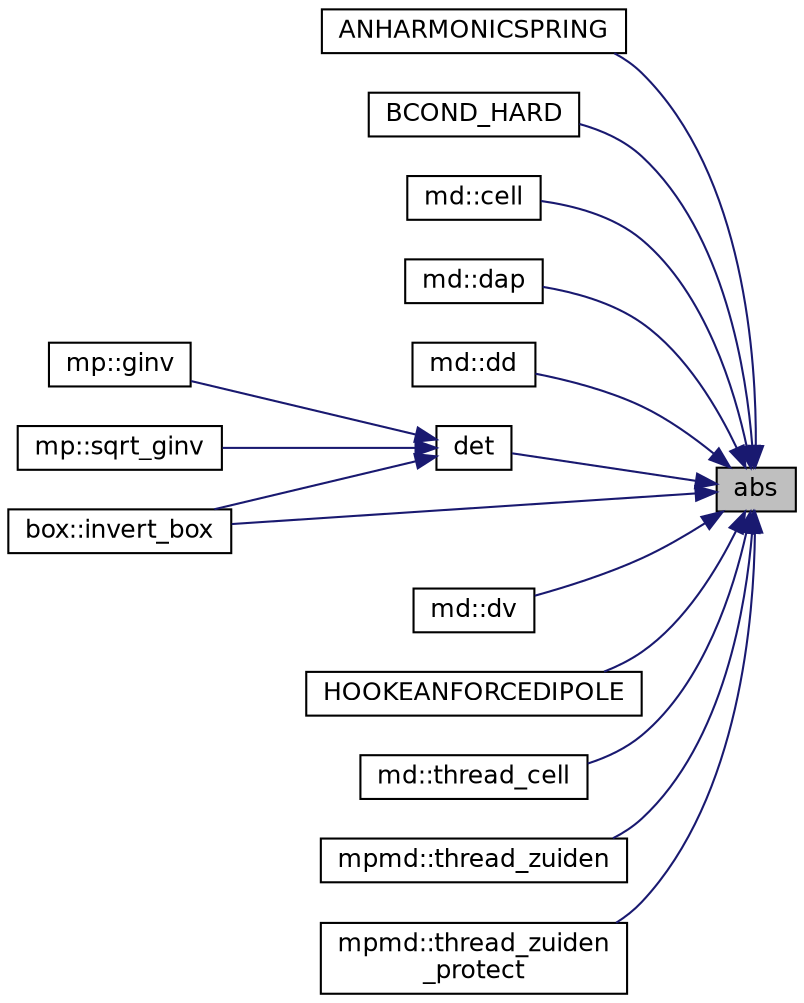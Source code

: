 digraph "abs"
{
 // INTERACTIVE_SVG=YES
 // LATEX_PDF_SIZE
  bgcolor="transparent";
  edge [fontname="Helvetica",fontsize="12",labelfontname="Helvetica",labelfontsize="12"];
  node [fontname="Helvetica",fontsize="12",shape=record];
  rankdir="RL";
  Node1 [label="abs",height=0.2,width=0.4,color="black", fillcolor="grey75", style="filled", fontcolor="black",tooltip=" "];
  Node1 -> Node2 [dir="back",color="midnightblue",fontsize="12",style="solid",fontname="Helvetica"];
  Node2 [label="ANHARMONICSPRING",height=0.2,width=0.4,color="black",URL="$libmd_8h_a3bc06782c0bafd9eb6e5e63a37a3fbad.html#a3bc06782c0bafd9eb6e5e63a37a3fbad",tooltip="Anharmonic spring potential functions."];
  Node1 -> Node3 [dir="back",color="midnightblue",fontsize="12",style="solid",fontname="Helvetica"];
  Node3 [label="BCOND_HARD",height=0.2,width=0.4,color="black",URL="$libmd_8h_a2893f1abcebbd51fb9f4748ce2e97b7a.html#a2893f1abcebbd51fb9f4748ce2e97b7a",tooltip=" "];
  Node1 -> Node4 [dir="back",color="midnightblue",fontsize="12",style="solid",fontname="Helvetica"];
  Node4 [label="md::cell",height=0.2,width=0.4,color="black",URL="$structmd_af99c7ccc16292d4c1cdb07bd0c9ac895.html#af99c7ccc16292d4c1cdb07bd0c9ac895",tooltip="Cell indexing algorithm."];
  Node1 -> Node5 [dir="back",color="midnightblue",fontsize="12",style="solid",fontname="Helvetica"];
  Node5 [label="md::dap",height=0.2,width=0.4,color="black",URL="$structmd_af4b990db21034be32837761098e03336.html#af4b990db21034be32837761098e03336",tooltip="Manipulate particle distances with respect to periodic boundary conditions."];
  Node1 -> Node6 [dir="back",color="midnightblue",fontsize="12",style="solid",fontname="Helvetica"];
  Node6 [label="md::dd",height=0.2,width=0.4,color="black",URL="$structmd_adde7787c69335e330aa9163fb340a40f.html#adde7787c69335e330aa9163fb340a40f",tooltip="Calculate difference in particle positions in certain dimension i by particle index."];
  Node1 -> Node7 [dir="back",color="midnightblue",fontsize="12",style="solid",fontname="Helvetica"];
  Node7 [label="det",height=0.2,width=0.4,color="black",URL="$box_8libmd_8cc_a40b2bff2b597ae82496372ce80675e68.html#a40b2bff2b597ae82496372ce80675e68",tooltip=" "];
  Node7 -> Node8 [dir="back",color="midnightblue",fontsize="12",style="solid",fontname="Helvetica"];
  Node8 [label="mp::ginv",height=0.2,width=0.4,color="black",URL="$structmp_a2c5825d8f21771e40b120082e50827d2.html#a2c5825d8f21771e40b120082e50827d2",tooltip="Monge patch metric tensor inverse."];
  Node7 -> Node9 [dir="back",color="midnightblue",fontsize="12",style="solid",fontname="Helvetica"];
  Node9 [label="box::invert_box",height=0.2,width=0.4,color="black",URL="$structbox_a0dd5c44041b2e9431748d8f04e4890f7.html#a0dd5c44041b2e9431748d8f04e4890f7",tooltip="Invert the Lshear[][] box matrix."];
  Node7 -> Node10 [dir="back",color="midnightblue",fontsize="12",style="solid",fontname="Helvetica"];
  Node10 [label="mp::sqrt_ginv",height=0.2,width=0.4,color="black",URL="$structmp_abd53fa81c114885220760369e00581e2.html#abd53fa81c114885220760369e00581e2",tooltip="Square root of Monge patch metric tensor inverse."];
  Node1 -> Node11 [dir="back",color="midnightblue",fontsize="12",style="solid",fontname="Helvetica"];
  Node11 [label="md::dv",height=0.2,width=0.4,color="black",URL="$structmd_a6d7f9c3ed6d212f1b34b2d2e94b7fd33.html#a6d7f9c3ed6d212f1b34b2d2e94b7fd33",tooltip="Calculate difference in particle velocities in certain dimension i by particle index."];
  Node1 -> Node12 [dir="back",color="midnightblue",fontsize="12",style="solid",fontname="Helvetica"];
  Node12 [label="HOOKEANFORCEDIPOLE",height=0.2,width=0.4,color="black",URL="$libmd_8h_a60601f0c510687b04a3ae288ba5f4565.html#a60601f0c510687b04a3ae288ba5f4565",tooltip="Hookean force dipole potential functions."];
  Node1 -> Node9 [dir="back",color="midnightblue",fontsize="12",style="solid",fontname="Helvetica"];
  Node1 -> Node13 [dir="back",color="midnightblue",fontsize="12",style="solid",fontname="Helvetica"];
  Node13 [label="md::thread_cell",height=0.2,width=0.4,color="black",URL="$structmd_a32d3e55bfbbebfbc73f0aca3242d8b3b.html#a32d3e55bfbbebfbc73f0aca3242d8b3b",tooltip="Cell indexer for cell c (thread)"];
  Node1 -> Node14 [dir="back",color="midnightblue",fontsize="12",style="solid",fontname="Helvetica"];
  Node14 [label="mpmd::thread_zuiden",height=0.2,width=0.4,color="black",URL="$structmpmd_a47eee1cf060ce915bb077ac558fb762c.html#a47eee1cf060ce915bb077ac558fb762c",tooltip="The van Zuiden integrator for Riemannian manifolds (fails for pseudo-Riemannian manifolds)"];
  Node1 -> Node15 [dir="back",color="midnightblue",fontsize="12",style="solid",fontname="Helvetica"];
  Node15 [label="mpmd::thread_zuiden\l_protect",height=0.2,width=0.4,color="black",URL="$structmpmd_a8e7d1b7cafc905e283023a6b822cc766.html#a8e7d1b7cafc905e283023a6b822cc766",tooltip="The van Zuiden integrator with protected fixed point itterations (makes sure you don't get stuck in a..."];
}
